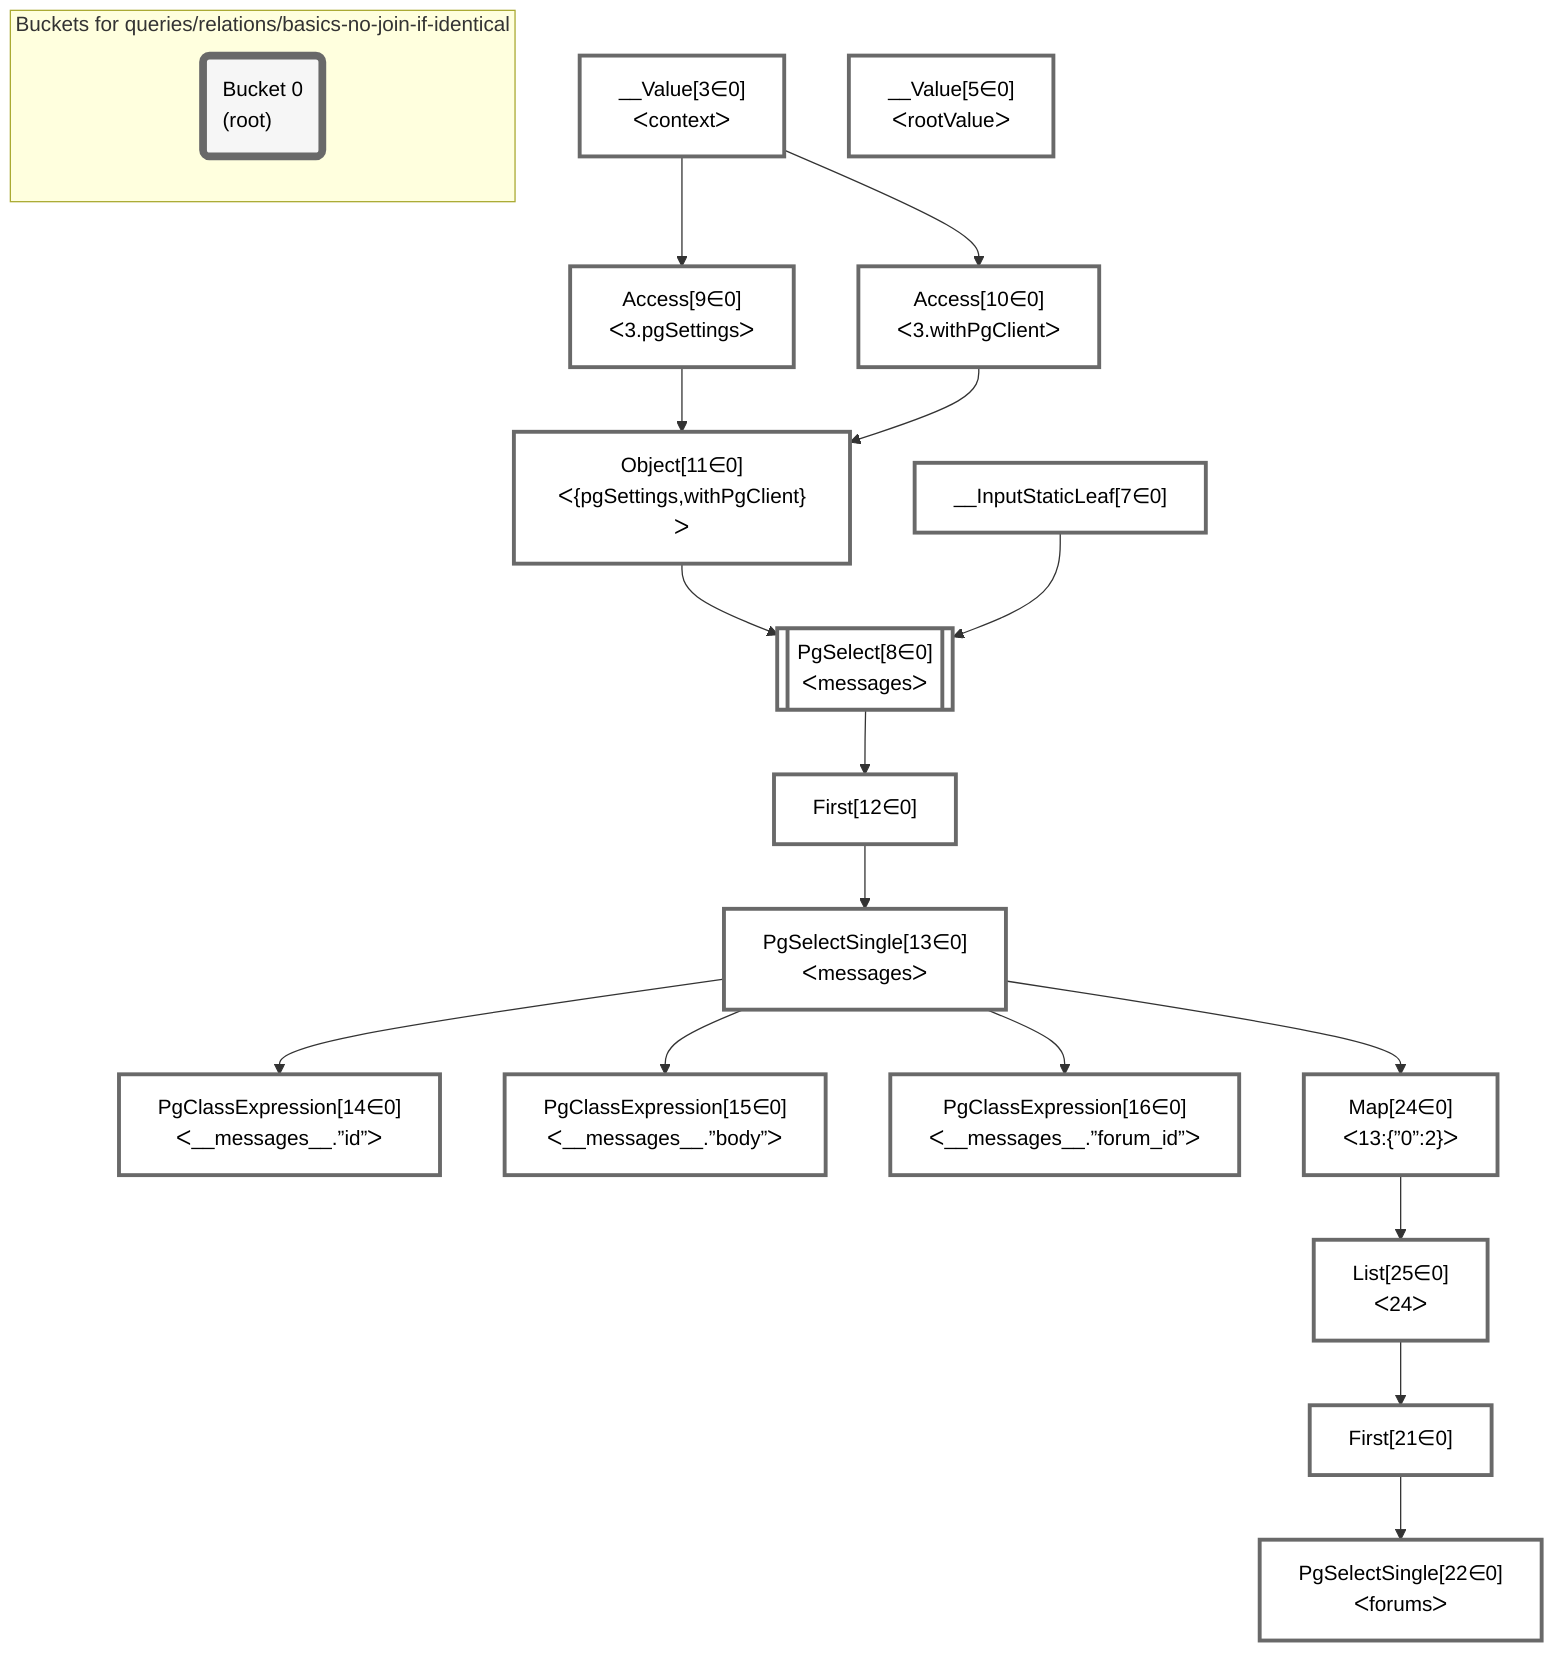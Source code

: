 graph TD
    classDef path fill:#eee,stroke:#000,color:#000
    classDef plan fill:#fff,stroke-width:3px,color:#000
    classDef itemplan fill:#fff,stroke-width:6px,color:#000
    classDef sideeffectplan fill:#f00,stroke-width:6px,color:#000
    classDef bucket fill:#f6f6f6,color:#000,stroke-width:6px,text-align:left


    %% define steps
    __Value3["__Value[3∈0]<br />ᐸcontextᐳ"]:::plan
    __Value5["__Value[5∈0]<br />ᐸrootValueᐳ"]:::plan
    __InputStaticLeaf7["__InputStaticLeaf[7∈0]"]:::plan
    Access9["Access[9∈0]<br />ᐸ3.pgSettingsᐳ"]:::plan
    Access10["Access[10∈0]<br />ᐸ3.withPgClientᐳ"]:::plan
    Object11["Object[11∈0]<br />ᐸ{pgSettings,withPgClient}ᐳ"]:::plan
    PgSelect8[["PgSelect[8∈0]<br />ᐸmessagesᐳ"]]:::plan
    First12["First[12∈0]"]:::plan
    PgSelectSingle13["PgSelectSingle[13∈0]<br />ᐸmessagesᐳ"]:::plan
    PgClassExpression14["PgClassExpression[14∈0]<br />ᐸ__messages__.”id”ᐳ"]:::plan
    PgClassExpression15["PgClassExpression[15∈0]<br />ᐸ__messages__.”body”ᐳ"]:::plan
    PgClassExpression16["PgClassExpression[16∈0]<br />ᐸ__messages__.”forum_id”ᐳ"]:::plan
    Map24["Map[24∈0]<br />ᐸ13:{”0”:2}ᐳ"]:::plan
    List25["List[25∈0]<br />ᐸ24ᐳ"]:::plan
    First21["First[21∈0]"]:::plan
    PgSelectSingle22["PgSelectSingle[22∈0]<br />ᐸforumsᐳ"]:::plan

    %% plan dependencies
    __Value3 --> Access9
    __Value3 --> Access10
    Access9 & Access10 --> Object11
    Object11 & __InputStaticLeaf7 --> PgSelect8
    PgSelect8 --> First12
    First12 --> PgSelectSingle13
    PgSelectSingle13 --> PgClassExpression14
    PgSelectSingle13 --> PgClassExpression15
    PgSelectSingle13 --> PgClassExpression16
    PgSelectSingle13 --> Map24
    Map24 --> List25
    List25 --> First21
    First21 --> PgSelectSingle22

    %% plan-to-path relationships

    subgraph "Buckets for queries/relations/basics-no-join-if-identical"
    Bucket0("Bucket 0<br />(root)"):::bucket
    classDef bucket0 stroke:#696969
    class Bucket0,__Value3,__Value5,__InputStaticLeaf7,PgSelect8,Access9,Access10,Object11,First12,PgSelectSingle13,PgClassExpression14,PgClassExpression15,PgClassExpression16,First21,PgSelectSingle22,Map24,List25 bucket0
    end